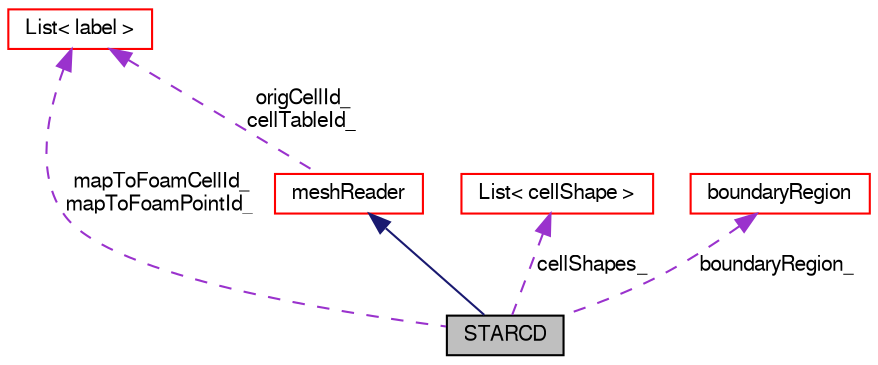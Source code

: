 digraph "STARCD"
{
  bgcolor="transparent";
  edge [fontname="FreeSans",fontsize="10",labelfontname="FreeSans",labelfontsize="10"];
  node [fontname="FreeSans",fontsize="10",shape=record];
  Node2 [label="STARCD",height=0.2,width=0.4,color="black", fillcolor="grey75", style="filled", fontcolor="black"];
  Node3 -> Node2 [dir="back",color="midnightblue",fontsize="10",style="solid",fontname="FreeSans"];
  Node3 [label="meshReader",height=0.2,width=0.4,color="red",URL="$a21326.html",tooltip="This class supports creating polyMeshes with baffles. "];
  Node13 -> Node3 [dir="back",color="darkorchid3",fontsize="10",style="dashed",label=" origCellId_\ncellTableId_" ,fontname="FreeSans"];
  Node13 [label="List\< label \>",height=0.2,width=0.4,color="red",URL="$a25694.html"];
  Node13 -> Node2 [dir="back",color="darkorchid3",fontsize="10",style="dashed",label=" mapToFoamCellId_\nmapToFoamPointId_" ,fontname="FreeSans"];
  Node32 -> Node2 [dir="back",color="darkorchid3",fontsize="10",style="dashed",label=" cellShapes_" ,fontname="FreeSans"];
  Node32 [label="List\< cellShape \>",height=0.2,width=0.4,color="red",URL="$a25694.html"];
  Node34 -> Node2 [dir="back",color="darkorchid3",fontsize="10",style="dashed",label=" boundaryRegion_" ,fontname="FreeSans"];
  Node34 [label="boundaryRegion",height=0.2,width=0.4,color="red",URL="$a21338.html",tooltip="The boundaryRegion persistent data saved as a Map<dictionary>. "];
}
